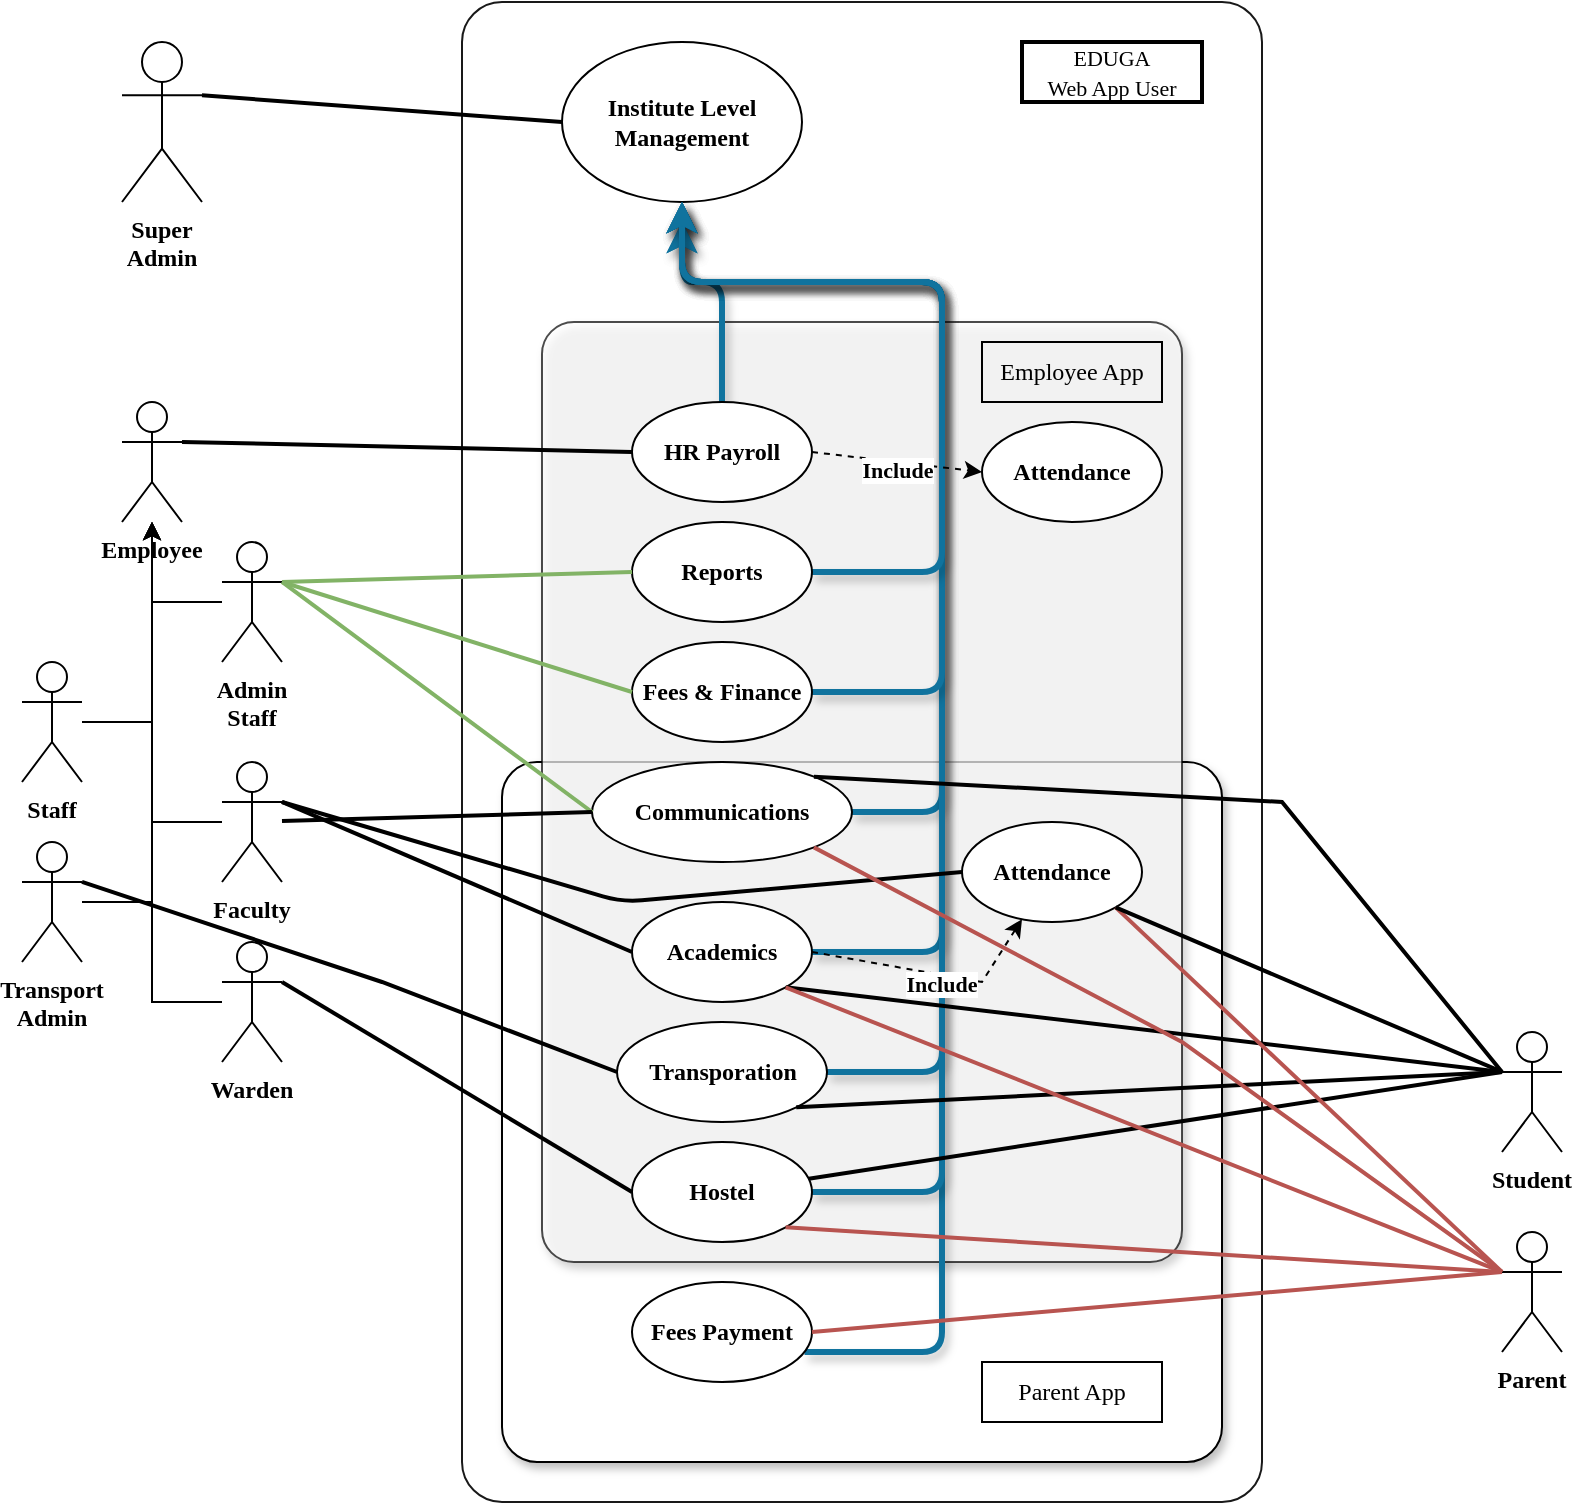 <mxfile version="28.1.2">
  <diagram name="Page-1" id="u1YwF5gIARL7UAbkg5wj">
    <mxGraphModel dx="1678" dy="1081" grid="1" gridSize="10" guides="1" tooltips="1" connect="1" arrows="1" fold="1" page="1" pageScale="1" pageWidth="850" pageHeight="1100" math="0" shadow="0">
      <root>
        <mxCell id="0" />
        <mxCell id="1" parent="0" />
        <mxCell id="ep3fy5VUL9QXkwdNC3nI-55" value="" style="rounded=1;whiteSpace=wrap;html=1;fillColor=light-dark(#FFFFFF,#FFAF1D);fontFamily=montserrat;fontSource=https%3A%2F%2Ffonts.googleapis.com%2Fcss%3Ffamily%3Dmontserrat;fontColor=light-dark(#000000,#CCFFFF);fontStyle=1;opacity=90;arcSize=5;glass=0;" vertex="1" parent="1">
          <mxGeometry x="280" y="40" width="400" height="750" as="geometry" />
        </mxCell>
        <mxCell id="ep3fy5VUL9QXkwdNC3nI-56" value="" style="rounded=1;whiteSpace=wrap;html=1;fillColor=light-dark(#FFFFFF,#D4FC79);glass=0;shadow=1;arcSize=5;strokeColor=light-dark(#000000,#000000);" vertex="1" parent="1">
          <mxGeometry x="300" y="420" width="360" height="350" as="geometry" />
        </mxCell>
        <mxCell id="ep3fy5VUL9QXkwdNC3nI-57" value="" style="rounded=1;whiteSpace=wrap;html=1;fillColor=light-dark(#FFFFFF,#00F2FE);glass=0;shadow=1;arcSize=5;opacity=70;strokeColor=light-dark(#000000,#373737);" vertex="1" parent="1">
          <mxGeometry x="320" y="200" width="320" height="470" as="geometry" />
        </mxCell>
        <mxCell id="ZdCM_eY7NvL7YCv6Zc3t-2" value="&lt;div&gt;Super Admin&lt;/div&gt;" style="shape=umlActor;verticalLabelPosition=bottom;verticalAlign=top;html=1;outlineConnect=0;fillColor=light-dark(#FFFFFF,#FF300E);fontFamily=montserrat;fontSource=https%3A%2F%2Ffonts.googleapis.com%2Fcss%3Ffamily%3Dmontserrat;fontColor=light-dark(#000000,#CCFFFF);fontStyle=1;whiteSpace=wrap;" parent="1" vertex="1">
          <mxGeometry x="110" y="60" width="40" height="80" as="geometry" />
        </mxCell>
        <mxCell id="CgEE7nKXYf7efSVyKvS5-13" style="edgeStyle=orthogonalEdgeStyle;rounded=1;orthogonalLoop=1;jettySize=auto;html=1;entryX=0.5;entryY=1;entryDx=0;entryDy=0;fillColor=#b1ddf0;strokeColor=#10739e;fontFamily=montserrat;fontSource=https%3A%2F%2Ffonts.googleapis.com%2Fcss%3Ffamily%3Dmontserrat;fontColor=light-dark(#000000,#CCFFFF);fontStyle=1;strokeWidth=3;curved=0;shadow=1;flowAnimation=0;" parent="1" source="ZdCM_eY7NvL7YCv6Zc3t-7" target="CgEE7nKXYf7efSVyKvS5-10" edge="1">
          <mxGeometry relative="1" as="geometry">
            <Array as="points">
              <mxPoint x="410" y="180" />
              <mxPoint x="390" y="180" />
            </Array>
          </mxGeometry>
        </mxCell>
        <mxCell id="ZdCM_eY7NvL7YCv6Zc3t-7" value="HR Payroll" style="ellipse;whiteSpace=wrap;html=1;fontFamily=montserrat;fontSource=https%3A%2F%2Ffonts.googleapis.com%2Fcss%3Ffamily%3Dmontserrat;fontColor=light-dark(#000000,#CCFFFF);fontStyle=1" parent="1" vertex="1">
          <mxGeometry x="365" y="240" width="90" height="50" as="geometry" />
        </mxCell>
        <mxCell id="CgEE7nKXYf7efSVyKvS5-5" style="edgeStyle=orthogonalEdgeStyle;rounded=0;orthogonalLoop=1;jettySize=auto;html=1;fontFamily=montserrat;fontSource=https%3A%2F%2Ffonts.googleapis.com%2Fcss%3Ffamily%3Dmontserrat;fontColor=light-dark(#000000,#CCFFFF);fontStyle=1" parent="1" source="ZdCM_eY7NvL7YCv6Zc3t-8" target="CgEE7nKXYf7efSVyKvS5-3" edge="1">
          <mxGeometry relative="1" as="geometry" />
        </mxCell>
        <mxCell id="ZdCM_eY7NvL7YCv6Zc3t-8" value="&lt;div&gt;Faculty&lt;/div&gt;" style="shape=umlActor;verticalLabelPosition=bottom;verticalAlign=top;html=1;outlineConnect=0;fontFamily=montserrat;fontSource=https%3A%2F%2Ffonts.googleapis.com%2Fcss%3Ffamily%3Dmontserrat;fontColor=light-dark(#000000,#CCFFFF);fontStyle=1;whiteSpace=wrap;" parent="1" vertex="1">
          <mxGeometry x="160" y="420" width="30" height="60" as="geometry" />
        </mxCell>
        <mxCell id="ZdCM_eY7NvL7YCv6Zc3t-9" value="Parent" style="shape=umlActor;verticalLabelPosition=bottom;verticalAlign=top;html=1;outlineConnect=0;fontFamily=montserrat;fontSource=https%3A%2F%2Ffonts.googleapis.com%2Fcss%3Ffamily%3Dmontserrat;fontColor=light-dark(#000000,#CCFFFF);fontStyle=1;whiteSpace=wrap;" parent="1" vertex="1">
          <mxGeometry x="800" y="655" width="30" height="60" as="geometry" />
        </mxCell>
        <mxCell id="ZdCM_eY7NvL7YCv6Zc3t-12" value="Student" style="shape=umlActor;verticalLabelPosition=bottom;verticalAlign=top;html=1;outlineConnect=0;fontFamily=montserrat;fontSource=https%3A%2F%2Ffonts.googleapis.com%2Fcss%3Ffamily%3Dmontserrat;fontColor=light-dark(#000000,#CCFFFF);fontStyle=1;whiteSpace=wrap;" parent="1" vertex="1">
          <mxGeometry x="800" y="555" width="30" height="60" as="geometry" />
        </mxCell>
        <mxCell id="CgEE7nKXYf7efSVyKvS5-4" value="" style="edgeStyle=orthogonalEdgeStyle;rounded=0;orthogonalLoop=1;jettySize=auto;html=1;fontFamily=montserrat;fontSource=https%3A%2F%2Ffonts.googleapis.com%2Fcss%3Ffamily%3Dmontserrat;fontColor=light-dark(#000000,#CCFFFF);fontStyle=1" parent="1" source="ZdCM_eY7NvL7YCv6Zc3t-13" target="CgEE7nKXYf7efSVyKvS5-3" edge="1">
          <mxGeometry relative="1" as="geometry" />
        </mxCell>
        <mxCell id="ZdCM_eY7NvL7YCv6Zc3t-13" value="Staff" style="shape=umlActor;verticalLabelPosition=bottom;verticalAlign=top;html=1;outlineConnect=0;fontFamily=montserrat;fontSource=https%3A%2F%2Ffonts.googleapis.com%2Fcss%3Ffamily%3Dmontserrat;fontColor=light-dark(#000000,#CCFFFF);fontStyle=1;whiteSpace=wrap;" parent="1" vertex="1">
          <mxGeometry x="60" y="370" width="30" height="60" as="geometry" />
        </mxCell>
        <mxCell id="CgEE7nKXYf7efSVyKvS5-3" value="Employee" style="shape=umlActor;verticalLabelPosition=bottom;verticalAlign=top;html=1;outlineConnect=0;fontFamily=montserrat;fontSource=https%3A%2F%2Ffonts.googleapis.com%2Fcss%3Ffamily%3Dmontserrat;fontColor=light-dark(#000000,#CCFFFF);fontStyle=1;whiteSpace=wrap;" parent="1" vertex="1">
          <mxGeometry x="110" y="240" width="30" height="60" as="geometry" />
        </mxCell>
        <mxCell id="CgEE7nKXYf7efSVyKvS5-7" value="" style="endArrow=none;html=1;rounded=0;entryX=0;entryY=0.5;entryDx=0;entryDy=0;exitX=1;exitY=0.333;exitDx=0;exitDy=0;exitPerimeter=0;fontFamily=montserrat;fontSource=https%3A%2F%2Ffonts.googleapis.com%2Fcss%3Ffamily%3Dmontserrat;fontColor=light-dark(#000000,#CCFFFF);fontStyle=1;strokeWidth=2;" parent="1" source="CgEE7nKXYf7efSVyKvS5-3" target="ZdCM_eY7NvL7YCv6Zc3t-7" edge="1">
          <mxGeometry width="50" height="50" relative="1" as="geometry">
            <mxPoint x="230" y="300" as="sourcePoint" />
            <mxPoint x="280" y="250" as="targetPoint" />
          </mxGeometry>
        </mxCell>
        <mxCell id="ep3fy5VUL9QXkwdNC3nI-13" style="edgeStyle=orthogonalEdgeStyle;rounded=1;orthogonalLoop=1;jettySize=auto;html=1;fillColor=#b1ddf0;strokeColor=#10739e;fontFamily=montserrat;fontSource=https%3A%2F%2Ffonts.googleapis.com%2Fcss%3Ffamily%3Dmontserrat;fontColor=light-dark(#000000,#CCFFFF);fontStyle=1;strokeWidth=3;curved=0;shadow=1;flowAnimation=0;" edge="1" parent="1" source="CgEE7nKXYf7efSVyKvS5-8">
          <mxGeometry relative="1" as="geometry">
            <mxPoint x="390" y="140" as="targetPoint" />
            <Array as="points">
              <mxPoint x="520" y="515" />
              <mxPoint x="520" y="180" />
              <mxPoint x="390" y="180" />
            </Array>
          </mxGeometry>
        </mxCell>
        <mxCell id="CgEE7nKXYf7efSVyKvS5-8" value="Academics" style="ellipse;whiteSpace=wrap;html=1;fontFamily=montserrat;fontSource=https%3A%2F%2Ffonts.googleapis.com%2Fcss%3Ffamily%3Dmontserrat;fontColor=light-dark(#000000,#CCFFFF);fontStyle=1" parent="1" vertex="1">
          <mxGeometry x="365" y="490" width="90" height="50" as="geometry" />
        </mxCell>
        <mxCell id="CgEE7nKXYf7efSVyKvS5-9" value="" style="endArrow=none;html=1;rounded=1;entryX=0;entryY=0.5;entryDx=0;entryDy=0;exitX=1;exitY=0.333;exitDx=0;exitDy=0;exitPerimeter=0;fontFamily=montserrat;fontSource=https%3A%2F%2Ffonts.googleapis.com%2Fcss%3Ffamily%3Dmontserrat;fontColor=light-dark(#000000,#CCFFFF);fontStyle=1;strokeWidth=2;fillColor=#fff2cc;strokeColor=light-dark(#000000,#FF7B41);gradientColor=#ffd966;curved=0;" parent="1" source="ZdCM_eY7NvL7YCv6Zc3t-8" target="CgEE7nKXYf7efSVyKvS5-8" edge="1">
          <mxGeometry width="50" height="50" relative="1" as="geometry">
            <mxPoint x="400" y="490" as="sourcePoint" />
            <mxPoint x="450" y="440" as="targetPoint" />
          </mxGeometry>
        </mxCell>
        <mxCell id="CgEE7nKXYf7efSVyKvS5-10" value="Institute Level Management" style="ellipse;whiteSpace=wrap;html=1;fontFamily=montserrat;fontSource=https%3A%2F%2Ffonts.googleapis.com%2Fcss%3Ffamily%3Dmontserrat;fontColor=light-dark(#000000,#CCFFFF);fontStyle=1" parent="1" vertex="1">
          <mxGeometry x="330" y="60" width="120" height="80" as="geometry" />
        </mxCell>
        <mxCell id="CgEE7nKXYf7efSVyKvS5-12" value="" style="endArrow=none;html=1;rounded=0;entryX=0;entryY=0.5;entryDx=0;entryDy=0;exitX=1;exitY=0.333;exitDx=0;exitDy=0;exitPerimeter=0;fontFamily=montserrat;fontSource=https%3A%2F%2Ffonts.googleapis.com%2Fcss%3Ffamily%3Dmontserrat;fontColor=light-dark(#000000,#CCFFFF);fontStyle=1;strokeWidth=2;" parent="1" source="ZdCM_eY7NvL7YCv6Zc3t-2" target="CgEE7nKXYf7efSVyKvS5-10" edge="1">
          <mxGeometry width="50" height="50" relative="1" as="geometry">
            <mxPoint x="240" y="125" as="sourcePoint" />
            <mxPoint x="290" y="75" as="targetPoint" />
          </mxGeometry>
        </mxCell>
        <mxCell id="CgEE7nKXYf7efSVyKvS5-16" style="edgeStyle=orthogonalEdgeStyle;rounded=1;orthogonalLoop=1;jettySize=auto;html=1;fillColor=#b1ddf0;strokeColor=#10739e;fontFamily=montserrat;fontSource=https%3A%2F%2Ffonts.googleapis.com%2Fcss%3Ffamily%3Dmontserrat;fontColor=light-dark(#000000,#CCFFFF);fontStyle=1;strokeWidth=3;curved=0;shadow=1;flowAnimation=0;" parent="1" source="CgEE7nKXYf7efSVyKvS5-15" target="CgEE7nKXYf7efSVyKvS5-10" edge="1">
          <mxGeometry relative="1" as="geometry">
            <Array as="points">
              <mxPoint x="520" y="445" />
              <mxPoint x="520" y="180" />
              <mxPoint x="390" y="180" />
            </Array>
          </mxGeometry>
        </mxCell>
        <mxCell id="CgEE7nKXYf7efSVyKvS5-15" value="Communications" style="ellipse;whiteSpace=wrap;html=1;fontFamily=montserrat;fontSource=https%3A%2F%2Ffonts.googleapis.com%2Fcss%3Ffamily%3Dmontserrat;fontColor=light-dark(#000000,#CCFFFF);fontStyle=1" parent="1" vertex="1">
          <mxGeometry x="345" y="420" width="130" height="50" as="geometry" />
        </mxCell>
        <mxCell id="ep3fy5VUL9QXkwdNC3nI-41" style="edgeStyle=orthogonalEdgeStyle;rounded=1;orthogonalLoop=1;jettySize=auto;html=1;fillColor=#b1ddf0;strokeColor=#10739e;fontFamily=montserrat;fontSource=https%3A%2F%2Ffonts.googleapis.com%2Fcss%3Ffamily%3Dmontserrat;fontColor=light-dark(#000000,#CCFFFF);fontStyle=1;strokeWidth=3;curved=0;shadow=1;flowAnimation=0;" edge="1" parent="1" source="ep3fy5VUL9QXkwdNC3nI-3">
          <mxGeometry relative="1" as="geometry">
            <mxPoint x="390" y="150" as="targetPoint" />
            <Array as="points">
              <mxPoint x="520" y="715" />
              <mxPoint x="520" y="180" />
              <mxPoint x="390" y="180" />
            </Array>
          </mxGeometry>
        </mxCell>
        <mxCell id="ep3fy5VUL9QXkwdNC3nI-3" value="Fees Payment" style="ellipse;whiteSpace=wrap;html=1;fontFamily=montserrat;fontSource=https%3A%2F%2Ffonts.googleapis.com%2Fcss%3Ffamily%3Dmontserrat;fontColor=light-dark(#000000,#CCFFFF);fontStyle=1" vertex="1" parent="1">
          <mxGeometry x="365" y="680" width="90" height="50" as="geometry" />
        </mxCell>
        <mxCell id="ep3fy5VUL9QXkwdNC3nI-33" style="edgeStyle=orthogonalEdgeStyle;rounded=1;orthogonalLoop=1;jettySize=auto;html=1;entryX=0.5;entryY=1;entryDx=0;entryDy=0;fillColor=#b1ddf0;strokeColor=#10739e;fontFamily=montserrat;fontSource=https%3A%2F%2Ffonts.googleapis.com%2Fcss%3Ffamily%3Dmontserrat;fontColor=light-dark(#000000,#CCFFFF);fontStyle=1;strokeWidth=3;curved=0;shadow=1;flowAnimation=0;" edge="1" parent="1" source="ep3fy5VUL9QXkwdNC3nI-5" target="CgEE7nKXYf7efSVyKvS5-10">
          <mxGeometry relative="1" as="geometry">
            <Array as="points">
              <mxPoint x="520" y="575" />
              <mxPoint x="520" y="180" />
              <mxPoint x="390" y="180" />
            </Array>
          </mxGeometry>
        </mxCell>
        <mxCell id="ep3fy5VUL9QXkwdNC3nI-5" value="&lt;div&gt;Transporation&lt;/div&gt;" style="ellipse;whiteSpace=wrap;html=1;fontFamily=montserrat;fontSource=https%3A%2F%2Ffonts.googleapis.com%2Fcss%3Ffamily%3Dmontserrat;fontColor=light-dark(#000000,#CCFFFF);fontStyle=1" vertex="1" parent="1">
          <mxGeometry x="357.5" y="550" width="105" height="50" as="geometry" />
        </mxCell>
        <mxCell id="ep3fy5VUL9QXkwdNC3nI-34" style="edgeStyle=orthogonalEdgeStyle;rounded=1;orthogonalLoop=1;jettySize=auto;html=1;fillColor=#b1ddf0;strokeColor=#10739e;fontFamily=montserrat;fontSource=https%3A%2F%2Ffonts.googleapis.com%2Fcss%3Ffamily%3Dmontserrat;fontColor=light-dark(#000000,#CCFFFF);fontStyle=1;strokeWidth=3;curved=0;shadow=1;flowAnimation=0;" edge="1" parent="1" source="ep3fy5VUL9QXkwdNC3nI-6">
          <mxGeometry relative="1" as="geometry">
            <mxPoint x="390" y="150" as="targetPoint" />
            <Array as="points">
              <mxPoint x="520" y="635" />
              <mxPoint x="520" y="180" />
              <mxPoint x="390" y="180" />
            </Array>
          </mxGeometry>
        </mxCell>
        <mxCell id="ep3fy5VUL9QXkwdNC3nI-6" value="Hostel" style="ellipse;whiteSpace=wrap;html=1;fontFamily=montserrat;fontSource=https%3A%2F%2Ffonts.googleapis.com%2Fcss%3Ffamily%3Dmontserrat;fontColor=light-dark(#000000,#CCFFFF);fontStyle=1" vertex="1" parent="1">
          <mxGeometry x="365" y="610" width="90" height="50" as="geometry" />
        </mxCell>
        <mxCell id="ep3fy5VUL9QXkwdNC3nI-21" style="edgeStyle=orthogonalEdgeStyle;rounded=1;orthogonalLoop=1;jettySize=auto;html=1;entryX=0.5;entryY=1;entryDx=0;entryDy=0;fillColor=#b1ddf0;strokeColor=#10739e;fontFamily=montserrat;fontSource=https%3A%2F%2Ffonts.googleapis.com%2Fcss%3Ffamily%3Dmontserrat;fontColor=light-dark(#000000,#CCFFFF);fontStyle=1;strokeWidth=3;curved=0;shadow=1;flowAnimation=0;" edge="1" parent="1" source="ep3fy5VUL9QXkwdNC3nI-7" target="CgEE7nKXYf7efSVyKvS5-10">
          <mxGeometry relative="1" as="geometry">
            <Array as="points">
              <mxPoint x="520" y="385" />
              <mxPoint x="520" y="180" />
              <mxPoint x="390" y="180" />
            </Array>
          </mxGeometry>
        </mxCell>
        <mxCell id="ep3fy5VUL9QXkwdNC3nI-7" value="Fees &amp;amp; Finance" style="ellipse;whiteSpace=wrap;html=1;fontFamily=montserrat;fontSource=https%3A%2F%2Ffonts.googleapis.com%2Fcss%3Ffamily%3Dmontserrat;fontColor=light-dark(#000000,#CCFFFF);fontStyle=1" vertex="1" parent="1">
          <mxGeometry x="365" y="360" width="90" height="50" as="geometry" />
        </mxCell>
        <mxCell id="ep3fy5VUL9QXkwdNC3nI-20" style="edgeStyle=orthogonalEdgeStyle;rounded=1;orthogonalLoop=1;jettySize=auto;html=1;exitX=1;exitY=0.5;exitDx=0;exitDy=0;fillColor=#b1ddf0;strokeColor=#10739e;fontFamily=montserrat;fontSource=https%3A%2F%2Ffonts.googleapis.com%2Fcss%3Ffamily%3Dmontserrat;fontColor=light-dark(#000000,#CCFFFF);fontStyle=1;strokeWidth=3;curved=0;shadow=1;flowAnimation=0;" edge="1" parent="1" source="ep3fy5VUL9QXkwdNC3nI-8">
          <mxGeometry relative="1" as="geometry">
            <mxPoint x="425" y="455" as="sourcePoint" />
            <mxPoint x="390" y="140" as="targetPoint" />
            <Array as="points">
              <mxPoint x="520" y="325" />
              <mxPoint x="520" y="180" />
              <mxPoint x="390" y="180" />
            </Array>
          </mxGeometry>
        </mxCell>
        <mxCell id="ep3fy5VUL9QXkwdNC3nI-8" value="Reports" style="ellipse;whiteSpace=wrap;html=1;fontFamily=montserrat;fontSource=https%3A%2F%2Ffonts.googleapis.com%2Fcss%3Ffamily%3Dmontserrat;fontColor=light-dark(#000000,#CCFFFF);fontStyle=1" vertex="1" parent="1">
          <mxGeometry x="365" y="300" width="90" height="50" as="geometry" />
        </mxCell>
        <mxCell id="ep3fy5VUL9QXkwdNC3nI-10" style="edgeStyle=orthogonalEdgeStyle;rounded=0;orthogonalLoop=1;jettySize=auto;html=1;fontFamily=montserrat;fontSource=https%3A%2F%2Ffonts.googleapis.com%2Fcss%3Ffamily%3Dmontserrat;fontColor=light-dark(#000000,#CCFFFF);fontStyle=1" edge="1" parent="1" source="ep3fy5VUL9QXkwdNC3nI-9" target="CgEE7nKXYf7efSVyKvS5-3">
          <mxGeometry relative="1" as="geometry" />
        </mxCell>
        <mxCell id="ep3fy5VUL9QXkwdNC3nI-9" value="Admin Staff" style="shape=umlActor;verticalLabelPosition=bottom;verticalAlign=top;html=1;outlineConnect=0;fontFamily=montserrat;fontSource=https%3A%2F%2Ffonts.googleapis.com%2Fcss%3Ffamily%3Dmontserrat;fontColor=light-dark(#000000,#CCFFFF);fontStyle=1;whiteSpace=wrap;" vertex="1" parent="1">
          <mxGeometry x="160" y="310" width="30" height="60" as="geometry" />
        </mxCell>
        <mxCell id="ep3fy5VUL9QXkwdNC3nI-18" value="" style="endArrow=none;html=1;rounded=0;exitX=1;exitY=0.333;exitDx=0;exitDy=0;exitPerimeter=0;entryX=0;entryY=0.5;entryDx=0;entryDy=0;fontFamily=montserrat;fontSource=https%3A%2F%2Ffonts.googleapis.com%2Fcss%3Ffamily%3Dmontserrat;fontColor=light-dark(#000000,#CCFFFF);fontStyle=1;strokeWidth=2;fillColor=#d5e8d4;gradientColor=#97d077;strokeColor=#82b366;" edge="1" parent="1" source="ep3fy5VUL9QXkwdNC3nI-9" target="CgEE7nKXYf7efSVyKvS5-15">
          <mxGeometry width="50" height="50" relative="1" as="geometry">
            <mxPoint x="310" y="380" as="sourcePoint" />
            <mxPoint x="360" y="330" as="targetPoint" />
          </mxGeometry>
        </mxCell>
        <mxCell id="ep3fy5VUL9QXkwdNC3nI-19" value="" style="endArrow=none;html=1;rounded=1;entryX=0;entryY=0.5;entryDx=0;entryDy=0;fontFamily=montserrat;fontSource=https%3A%2F%2Ffonts.googleapis.com%2Fcss%3Ffamily%3Dmontserrat;fontColor=light-dark(#000000,#CCFFFF);fontStyle=1;strokeWidth=2;fillColor=#fff2cc;strokeColor=light-dark(#000000,#FF7B41);gradientColor=#ffd966;curved=0;" edge="1" parent="1" source="ZdCM_eY7NvL7YCv6Zc3t-8" target="CgEE7nKXYf7efSVyKvS5-15">
          <mxGeometry width="50" height="50" relative="1" as="geometry">
            <mxPoint x="200" y="340" as="sourcePoint" />
            <mxPoint x="370" y="345" as="targetPoint" />
          </mxGeometry>
        </mxCell>
        <mxCell id="ep3fy5VUL9QXkwdNC3nI-23" value="" style="endArrow=none;html=1;rounded=0;entryX=0;entryY=0.5;entryDx=0;entryDy=0;fontFamily=montserrat;fontSource=https%3A%2F%2Ffonts.googleapis.com%2Fcss%3Ffamily%3Dmontserrat;fontColor=light-dark(#000000,#CCFFFF);fontStyle=1;strokeWidth=2;fillColor=#d5e8d4;gradientColor=#97d077;strokeColor=#82b366;" edge="1" parent="1" target="ep3fy5VUL9QXkwdNC3nI-8">
          <mxGeometry width="50" height="50" relative="1" as="geometry">
            <mxPoint x="190" y="330" as="sourcePoint" />
            <mxPoint x="373" y="415" as="targetPoint" />
            <Array as="points" />
          </mxGeometry>
        </mxCell>
        <mxCell id="ep3fy5VUL9QXkwdNC3nI-24" value="" style="endArrow=none;html=1;rounded=0;entryX=0;entryY=0.5;entryDx=0;entryDy=0;fontFamily=montserrat;fontSource=https%3A%2F%2Ffonts.googleapis.com%2Fcss%3Ffamily%3Dmontserrat;fontColor=light-dark(#000000,#CCFFFF);fontStyle=1;strokeWidth=2;fillColor=#d5e8d4;gradientColor=#97d077;strokeColor=#82b366;" edge="1" parent="1" target="ep3fy5VUL9QXkwdNC3nI-7">
          <mxGeometry width="50" height="50" relative="1" as="geometry">
            <mxPoint x="190" y="330" as="sourcePoint" />
            <mxPoint x="383" y="425" as="targetPoint" />
            <Array as="points" />
          </mxGeometry>
        </mxCell>
        <mxCell id="ep3fy5VUL9QXkwdNC3nI-27" style="edgeStyle=orthogonalEdgeStyle;rounded=0;orthogonalLoop=1;jettySize=auto;html=1;fontFamily=montserrat;fontSource=https%3A%2F%2Ffonts.googleapis.com%2Fcss%3Ffamily%3Dmontserrat;fontColor=light-dark(#000000,#CCFFFF);fontStyle=1" edge="1" parent="1" source="ep3fy5VUL9QXkwdNC3nI-25" target="CgEE7nKXYf7efSVyKvS5-3">
          <mxGeometry relative="1" as="geometry" />
        </mxCell>
        <mxCell id="ep3fy5VUL9QXkwdNC3nI-25" value="&lt;div&gt;Warden&lt;/div&gt;" style="shape=umlActor;verticalLabelPosition=bottom;verticalAlign=top;html=1;outlineConnect=0;fontFamily=montserrat;fontSource=https%3A%2F%2Ffonts.googleapis.com%2Fcss%3Ffamily%3Dmontserrat;fontColor=light-dark(#000000,#CCFFFF);fontStyle=1;whiteSpace=wrap;" vertex="1" parent="1">
          <mxGeometry x="160" y="510" width="30" height="60" as="geometry" />
        </mxCell>
        <mxCell id="ep3fy5VUL9QXkwdNC3nI-28" style="edgeStyle=orthogonalEdgeStyle;rounded=0;orthogonalLoop=1;jettySize=auto;html=1;fontFamily=montserrat;fontSource=https%3A%2F%2Ffonts.googleapis.com%2Fcss%3Ffamily%3Dmontserrat;fontColor=light-dark(#000000,#CCFFFF);fontStyle=1" edge="1" parent="1" source="ep3fy5VUL9QXkwdNC3nI-26" target="CgEE7nKXYf7efSVyKvS5-3">
          <mxGeometry relative="1" as="geometry" />
        </mxCell>
        <mxCell id="ep3fy5VUL9QXkwdNC3nI-26" value="Transport Admin" style="shape=umlActor;verticalLabelPosition=bottom;verticalAlign=top;html=1;outlineConnect=0;fontFamily=montserrat;fontSource=https%3A%2F%2Ffonts.googleapis.com%2Fcss%3Ffamily%3Dmontserrat;fontColor=light-dark(#000000,#CCFFFF);fontStyle=1;whiteSpace=wrap;" vertex="1" parent="1">
          <mxGeometry x="60" y="460" width="30" height="60" as="geometry" />
        </mxCell>
        <mxCell id="ep3fy5VUL9QXkwdNC3nI-31" value="" style="endArrow=none;html=1;rounded=0;entryX=0;entryY=0.5;entryDx=0;entryDy=0;exitX=1;exitY=0.333;exitDx=0;exitDy=0;exitPerimeter=0;fontFamily=montserrat;fontSource=https%3A%2F%2Ffonts.googleapis.com%2Fcss%3Ffamily%3Dmontserrat;fontColor=light-dark(#000000,#CCFFFF);fontStyle=1;strokeWidth=2;" edge="1" parent="1" source="ep3fy5VUL9QXkwdNC3nI-26" target="ep3fy5VUL9QXkwdNC3nI-5">
          <mxGeometry width="50" height="50" relative="1" as="geometry">
            <mxPoint x="270" y="650" as="sourcePoint" />
            <mxPoint x="320" y="600" as="targetPoint" />
            <Array as="points">
              <mxPoint x="240" y="530" />
            </Array>
          </mxGeometry>
        </mxCell>
        <mxCell id="ep3fy5VUL9QXkwdNC3nI-32" value="" style="endArrow=none;html=1;rounded=0;entryX=0;entryY=0.5;entryDx=0;entryDy=0;exitX=1;exitY=0.333;exitDx=0;exitDy=0;exitPerimeter=0;fontFamily=montserrat;fontSource=https%3A%2F%2Ffonts.googleapis.com%2Fcss%3Ffamily%3Dmontserrat;fontColor=light-dark(#000000,#CCFFFF);fontStyle=1;strokeWidth=2;" edge="1" parent="1" source="ep3fy5VUL9QXkwdNC3nI-25" target="ep3fy5VUL9QXkwdNC3nI-6">
          <mxGeometry width="50" height="50" relative="1" as="geometry">
            <mxPoint x="400" y="410" as="sourcePoint" />
            <mxPoint x="450" y="360" as="targetPoint" />
          </mxGeometry>
        </mxCell>
        <mxCell id="ep3fy5VUL9QXkwdNC3nI-35" value="" style="endArrow=none;html=1;rounded=0;exitX=0;exitY=0.333;exitDx=0;exitDy=0;exitPerimeter=0;entryX=1;entryY=1;entryDx=0;entryDy=0;fontFamily=montserrat;fontSource=https%3A%2F%2Ffonts.googleapis.com%2Fcss%3Ffamily%3Dmontserrat;fontColor=light-dark(#000000,#CCFFFF);fontStyle=1;strokeWidth=2;" edge="1" parent="1" source="ZdCM_eY7NvL7YCv6Zc3t-12" target="CgEE7nKXYf7efSVyKvS5-8">
          <mxGeometry width="50" height="50" relative="1" as="geometry">
            <mxPoint x="250" y="690" as="sourcePoint" />
            <mxPoint x="450" y="530" as="targetPoint" />
          </mxGeometry>
        </mxCell>
        <mxCell id="ep3fy5VUL9QXkwdNC3nI-36" value="" style="endArrow=none;html=1;rounded=0;entryX=1;entryY=1;entryDx=0;entryDy=0;exitX=0;exitY=0.333;exitDx=0;exitDy=0;exitPerimeter=0;fontFamily=montserrat;fontSource=https%3A%2F%2Ffonts.googleapis.com%2Fcss%3Ffamily%3Dmontserrat;fontColor=light-dark(#000000,#CCFFFF);fontStyle=1;strokeWidth=2;" edge="1" parent="1" source="ZdCM_eY7NvL7YCv6Zc3t-12" target="ep3fy5VUL9QXkwdNC3nI-5">
          <mxGeometry width="50" height="50" relative="1" as="geometry">
            <mxPoint x="150" y="650" as="sourcePoint" />
            <mxPoint x="375" y="525" as="targetPoint" />
          </mxGeometry>
        </mxCell>
        <mxCell id="ep3fy5VUL9QXkwdNC3nI-37" value="" style="endArrow=none;html=1;rounded=0;exitX=0;exitY=0.333;exitDx=0;exitDy=0;exitPerimeter=0;fontFamily=montserrat;fontSource=https%3A%2F%2Ffonts.googleapis.com%2Fcss%3Ffamily%3Dmontserrat;fontColor=light-dark(#000000,#CCFFFF);fontStyle=1;strokeWidth=2;" edge="1" parent="1" source="ZdCM_eY7NvL7YCv6Zc3t-12" target="ep3fy5VUL9QXkwdNC3nI-6">
          <mxGeometry width="50" height="50" relative="1" as="geometry">
            <mxPoint x="150" y="650" as="sourcePoint" />
            <mxPoint x="375" y="585" as="targetPoint" />
          </mxGeometry>
        </mxCell>
        <mxCell id="ep3fy5VUL9QXkwdNC3nI-38" value="" style="endArrow=none;html=1;rounded=0;exitX=0;exitY=0.333;exitDx=0;exitDy=0;exitPerimeter=0;entryX=1;entryY=0.5;entryDx=0;entryDy=0;fillColor=#f8cecc;strokeColor=light-dark(#B85450,#B92727);fontFamily=montserrat;fontSource=https%3A%2F%2Ffonts.googleapis.com%2Fcss%3Ffamily%3Dmontserrat;fontColor=light-dark(#000000,#CCFFFF);fontStyle=1;strokeWidth=2;" edge="1" parent="1" source="ZdCM_eY7NvL7YCv6Zc3t-9" target="ep3fy5VUL9QXkwdNC3nI-3">
          <mxGeometry width="50" height="50" relative="1" as="geometry">
            <mxPoint x="150" y="740" as="sourcePoint" />
            <mxPoint x="365" y="728" as="targetPoint" />
          </mxGeometry>
        </mxCell>
        <mxCell id="ep3fy5VUL9QXkwdNC3nI-39" value="" style="endArrow=none;html=1;rounded=0;entryX=1;entryY=1;entryDx=0;entryDy=0;exitX=0;exitY=0.333;exitDx=0;exitDy=0;exitPerimeter=0;fillColor=#f8cecc;strokeColor=light-dark(#B85450,#B92727);fontFamily=montserrat;fontSource=https%3A%2F%2Ffonts.googleapis.com%2Fcss%3Ffamily%3Dmontserrat;fontColor=light-dark(#000000,#CCFFFF);fontStyle=1;strokeWidth=2;" edge="1" parent="1" source="ZdCM_eY7NvL7YCv6Zc3t-9" target="ep3fy5VUL9QXkwdNC3nI-6">
          <mxGeometry width="50" height="50" relative="1" as="geometry">
            <mxPoint x="160" y="750" as="sourcePoint" />
            <mxPoint x="375" y="725" as="targetPoint" />
          </mxGeometry>
        </mxCell>
        <mxCell id="ep3fy5VUL9QXkwdNC3nI-40" value="" style="endArrow=none;html=1;rounded=0;exitX=0;exitY=0.333;exitDx=0;exitDy=0;exitPerimeter=0;entryX=1;entryY=1;entryDx=0;entryDy=0;fillColor=#f8cecc;strokeColor=light-dark(#B85450,#B92727);fontFamily=montserrat;fontSource=https%3A%2F%2Ffonts.googleapis.com%2Fcss%3Ffamily%3Dmontserrat;fontColor=light-dark(#000000,#CCFFFF);fontStyle=1;strokeWidth=2;" edge="1" parent="1" source="ZdCM_eY7NvL7YCv6Zc3t-9" target="CgEE7nKXYf7efSVyKvS5-8">
          <mxGeometry width="50" height="50" relative="1" as="geometry">
            <mxPoint x="160" y="750" as="sourcePoint" />
            <mxPoint x="440" y="540" as="targetPoint" />
          </mxGeometry>
        </mxCell>
        <mxCell id="ep3fy5VUL9QXkwdNC3nI-42" value="Attendance" style="ellipse;whiteSpace=wrap;html=1;fontFamily=montserrat;fontSource=https%3A%2F%2Ffonts.googleapis.com%2Fcss%3Ffamily%3Dmontserrat;fontColor=light-dark(#000000,#CCFFFF);fontStyle=1" vertex="1" parent="1">
          <mxGeometry x="530" y="450" width="90" height="50" as="geometry" />
        </mxCell>
        <mxCell id="ep3fy5VUL9QXkwdNC3nI-43" value="" style="endArrow=classic;html=1;rounded=0;exitX=1;exitY=0.5;exitDx=0;exitDy=0;dashed=1;fontFamily=montserrat;fontSource=https%3A%2F%2Ffonts.googleapis.com%2Fcss%3Ffamily%3Dmontserrat;fontColor=light-dark(#000000,#CCFFFF);fontStyle=1" edge="1" parent="1" source="CgEE7nKXYf7efSVyKvS5-8" target="ep3fy5VUL9QXkwdNC3nI-42">
          <mxGeometry relative="1" as="geometry">
            <mxPoint x="380" y="490" as="sourcePoint" />
            <mxPoint x="480" y="490" as="targetPoint" />
            <Array as="points">
              <mxPoint x="540" y="530" />
            </Array>
          </mxGeometry>
        </mxCell>
        <mxCell id="ep3fy5VUL9QXkwdNC3nI-45" value="Include" style="edgeLabel;html=1;align=center;verticalAlign=middle;resizable=0;points=[];fontFamily=montserrat;fontSource=https%3A%2F%2Ffonts.googleapis.com%2Fcss%3Ffamily%3Dmontserrat;fontColor=light-dark(#000000,#CCFFFF);fontStyle=1;whiteSpace=wrap;" vertex="1" connectable="0" parent="ep3fy5VUL9QXkwdNC3nI-43">
          <mxGeometry x="0.176" relative="1" as="geometry">
            <mxPoint x="-7" y="3" as="offset" />
          </mxGeometry>
        </mxCell>
        <mxCell id="ep3fy5VUL9QXkwdNC3nI-46" value="Attendance" style="ellipse;whiteSpace=wrap;html=1;fontFamily=montserrat;fontSource=https%3A%2F%2Ffonts.googleapis.com%2Fcss%3Ffamily%3Dmontserrat;fontColor=light-dark(#000000,#CCFFFF);fontStyle=1" vertex="1" parent="1">
          <mxGeometry x="540" y="250" width="90" height="50" as="geometry" />
        </mxCell>
        <mxCell id="ep3fy5VUL9QXkwdNC3nI-47" value="" style="endArrow=classic;html=1;rounded=0;exitX=1;exitY=0.5;exitDx=0;exitDy=0;dashed=1;entryX=0;entryY=0.5;entryDx=0;entryDy=0;fontFamily=montserrat;fontSource=https%3A%2F%2Ffonts.googleapis.com%2Fcss%3Ffamily%3Dmontserrat;fontColor=light-dark(#000000,#CCFFFF);fontStyle=1" edge="1" parent="1" source="ZdCM_eY7NvL7YCv6Zc3t-7" target="ep3fy5VUL9QXkwdNC3nI-46">
          <mxGeometry relative="1" as="geometry">
            <mxPoint x="460" y="265" as="sourcePoint" />
            <mxPoint x="548" y="285" as="targetPoint" />
            <Array as="points" />
          </mxGeometry>
        </mxCell>
        <mxCell id="ep3fy5VUL9QXkwdNC3nI-48" value="Include" style="edgeLabel;html=1;align=center;verticalAlign=middle;resizable=0;points=[];fontFamily=montserrat;fontSource=https%3A%2F%2Ffonts.googleapis.com%2Fcss%3Ffamily%3Dmontserrat;fontColor=light-dark(#000000,#CCFFFF);fontStyle=1;whiteSpace=wrap;" vertex="1" connectable="0" parent="ep3fy5VUL9QXkwdNC3nI-47">
          <mxGeometry x="0.176" relative="1" as="geometry">
            <mxPoint x="-7" y="3" as="offset" />
          </mxGeometry>
        </mxCell>
        <mxCell id="ep3fy5VUL9QXkwdNC3nI-49" value="" style="endArrow=none;html=1;rounded=0;entryX=1;entryY=1;entryDx=0;entryDy=0;exitX=0;exitY=0.333;exitDx=0;exitDy=0;exitPerimeter=0;fontFamily=montserrat;fontSource=https%3A%2F%2Ffonts.googleapis.com%2Fcss%3Ffamily%3Dmontserrat;fontColor=light-dark(#000000,#CCFFFF);fontStyle=1;strokeWidth=2;fillColor=#f8cecc;strokeColor=light-dark(#B85450,#B92727);" edge="1" parent="1" source="ZdCM_eY7NvL7YCv6Zc3t-9" target="ep3fy5VUL9QXkwdNC3nI-42">
          <mxGeometry width="50" height="50" relative="1" as="geometry">
            <mxPoint x="400" y="510" as="sourcePoint" />
            <mxPoint x="450" y="460" as="targetPoint" />
          </mxGeometry>
        </mxCell>
        <mxCell id="ep3fy5VUL9QXkwdNC3nI-50" value="" style="endArrow=none;html=1;rounded=0;entryX=1;entryY=1;entryDx=0;entryDy=0;exitX=0;exitY=0.333;exitDx=0;exitDy=0;exitPerimeter=0;fontFamily=montserrat;fontSource=https%3A%2F%2Ffonts.googleapis.com%2Fcss%3Ffamily%3Dmontserrat;fontColor=light-dark(#000000,#CCFFFF);fontStyle=1;strokeWidth=2;" edge="1" parent="1" source="ZdCM_eY7NvL7YCv6Zc3t-12" target="ep3fy5VUL9QXkwdNC3nI-42">
          <mxGeometry width="50" height="50" relative="1" as="geometry">
            <mxPoint x="800" y="580" as="sourcePoint" />
            <mxPoint x="600" y="388" as="targetPoint" />
          </mxGeometry>
        </mxCell>
        <mxCell id="ep3fy5VUL9QXkwdNC3nI-51" value="" style="endArrow=none;html=1;rounded=1;entryX=0;entryY=0.5;entryDx=0;entryDy=0;exitX=1;exitY=0.333;exitDx=0;exitDy=0;exitPerimeter=0;fontFamily=montserrat;fontSource=https%3A%2F%2Ffonts.googleapis.com%2Fcss%3Ffamily%3Dmontserrat;fontColor=light-dark(#000000,#CCFFFF);fontStyle=1;strokeWidth=2;fillColor=#fff2cc;strokeColor=light-dark(#000000,#FF7B41);gradientColor=#ffd966;curved=0;" edge="1" parent="1" source="ZdCM_eY7NvL7YCv6Zc3t-8" target="ep3fy5VUL9QXkwdNC3nI-42">
          <mxGeometry width="50" height="50" relative="1" as="geometry">
            <mxPoint x="190" y="440" as="sourcePoint" />
            <mxPoint x="375" y="525" as="targetPoint" />
            <Array as="points">
              <mxPoint x="360" y="490" />
            </Array>
          </mxGeometry>
        </mxCell>
        <mxCell id="ep3fy5VUL9QXkwdNC3nI-53" value="" style="endArrow=none;html=1;rounded=0;entryX=1;entryY=0;entryDx=0;entryDy=0;exitX=0;exitY=0.333;exitDx=0;exitDy=0;exitPerimeter=0;fontFamily=montserrat;fontSource=https%3A%2F%2Ffonts.googleapis.com%2Fcss%3Ffamily%3Dmontserrat;fontColor=light-dark(#000000,#CCFFFF);fontStyle=1;strokeWidth=2;" edge="1" parent="1" source="ZdCM_eY7NvL7YCv6Zc3t-12" target="CgEE7nKXYf7efSVyKvS5-15">
          <mxGeometry width="50" height="50" relative="1" as="geometry">
            <mxPoint x="400" y="510" as="sourcePoint" />
            <mxPoint x="450" y="460" as="targetPoint" />
            <Array as="points">
              <mxPoint x="690" y="440" />
            </Array>
          </mxGeometry>
        </mxCell>
        <mxCell id="ep3fy5VUL9QXkwdNC3nI-54" value="" style="endArrow=none;html=1;rounded=0;entryX=1;entryY=1;entryDx=0;entryDy=0;exitX=0;exitY=0.333;exitDx=0;exitDy=0;exitPerimeter=0;fontFamily=montserrat;fontSource=https%3A%2F%2Ffonts.googleapis.com%2Fcss%3Ffamily%3Dmontserrat;fontColor=light-dark(#000000,#CCFFFF);fontStyle=1;strokeWidth=2;fillColor=#f8cecc;strokeColor=light-dark(#B85450,#B92727);" edge="1" parent="1" source="ZdCM_eY7NvL7YCv6Zc3t-9" target="CgEE7nKXYf7efSVyKvS5-15">
          <mxGeometry width="50" height="50" relative="1" as="geometry">
            <mxPoint x="810" y="585" as="sourcePoint" />
            <mxPoint x="455" y="363" as="targetPoint" />
            <Array as="points">
              <mxPoint x="640" y="560" />
            </Array>
          </mxGeometry>
        </mxCell>
        <mxCell id="ep3fy5VUL9QXkwdNC3nI-58" value="&lt;div&gt;&lt;font style=&quot;font-size: 11px;&quot; data-font-src=&quot;https://fonts.googleapis.com/css?family=montserrat&quot; face=&quot;montserrat&quot;&gt;EDUGA&lt;/font&gt;&lt;/div&gt;&lt;div&gt;&lt;font style=&quot;font-size: 11px;&quot; data-font-src=&quot;https://fonts.googleapis.com/css?family=montserrat&quot; face=&quot;montserrat&quot;&gt;Web App User&lt;/font&gt;&lt;/div&gt;" style="text;html=1;align=center;verticalAlign=middle;whiteSpace=wrap;rounded=0;strokeWidth=2;strokeColor=default;" vertex="1" parent="1">
          <mxGeometry x="560" y="60" width="90" height="30" as="geometry" />
        </mxCell>
        <mxCell id="ep3fy5VUL9QXkwdNC3nI-60" value="&lt;font data-font-src=&quot;https://fonts.googleapis.com/css?family=montserrat&quot; face=&quot;montserrat&quot;&gt;&lt;span style=&quot;color: light-dark(rgb(0, 0, 0), rgb(0, 0, 102));&quot;&gt;Employee App&lt;/span&gt;&lt;/font&gt;" style="text;html=1;align=center;verticalAlign=middle;whiteSpace=wrap;rounded=0;strokeWidth=1;strokeColor=default;" vertex="1" parent="1">
          <mxGeometry x="540" y="210" width="90" height="30" as="geometry" />
        </mxCell>
        <mxCell id="ep3fy5VUL9QXkwdNC3nI-61" value="&lt;font style=&quot;color: light-dark(rgb(0, 0, 0), rgb(0, 0, 102));&quot; data-font-src=&quot;https://fonts.googleapis.com/css?family=montserrat&quot; face=&quot;montserrat&quot;&gt;Parent App&lt;/font&gt;" style="text;html=1;align=center;verticalAlign=middle;whiteSpace=wrap;rounded=0;strokeWidth=1;strokeColor=default;" vertex="1" parent="1">
          <mxGeometry x="540" y="720" width="90" height="30" as="geometry" />
        </mxCell>
      </root>
    </mxGraphModel>
  </diagram>
</mxfile>
